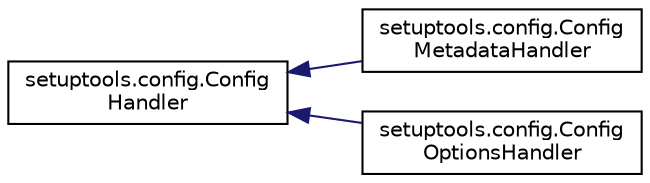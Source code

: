 digraph "Graphical Class Hierarchy"
{
 // LATEX_PDF_SIZE
  edge [fontname="Helvetica",fontsize="10",labelfontname="Helvetica",labelfontsize="10"];
  node [fontname="Helvetica",fontsize="10",shape=record];
  rankdir="LR";
  Node0 [label="setuptools.config.Config\lHandler",height=0.2,width=0.4,color="black", fillcolor="white", style="filled",URL="$d2/d75/classsetuptools_1_1config_1_1_config_handler.html",tooltip=" "];
  Node0 -> Node1 [dir="back",color="midnightblue",fontsize="10",style="solid",fontname="Helvetica"];
  Node1 [label="setuptools.config.Config\lMetadataHandler",height=0.2,width=0.4,color="black", fillcolor="white", style="filled",URL="$d5/db2/classsetuptools_1_1config_1_1_config_metadata_handler.html",tooltip=" "];
  Node0 -> Node2 [dir="back",color="midnightblue",fontsize="10",style="solid",fontname="Helvetica"];
  Node2 [label="setuptools.config.Config\lOptionsHandler",height=0.2,width=0.4,color="black", fillcolor="white", style="filled",URL="$d7/d6f/classsetuptools_1_1config_1_1_config_options_handler.html",tooltip=" "];
}
